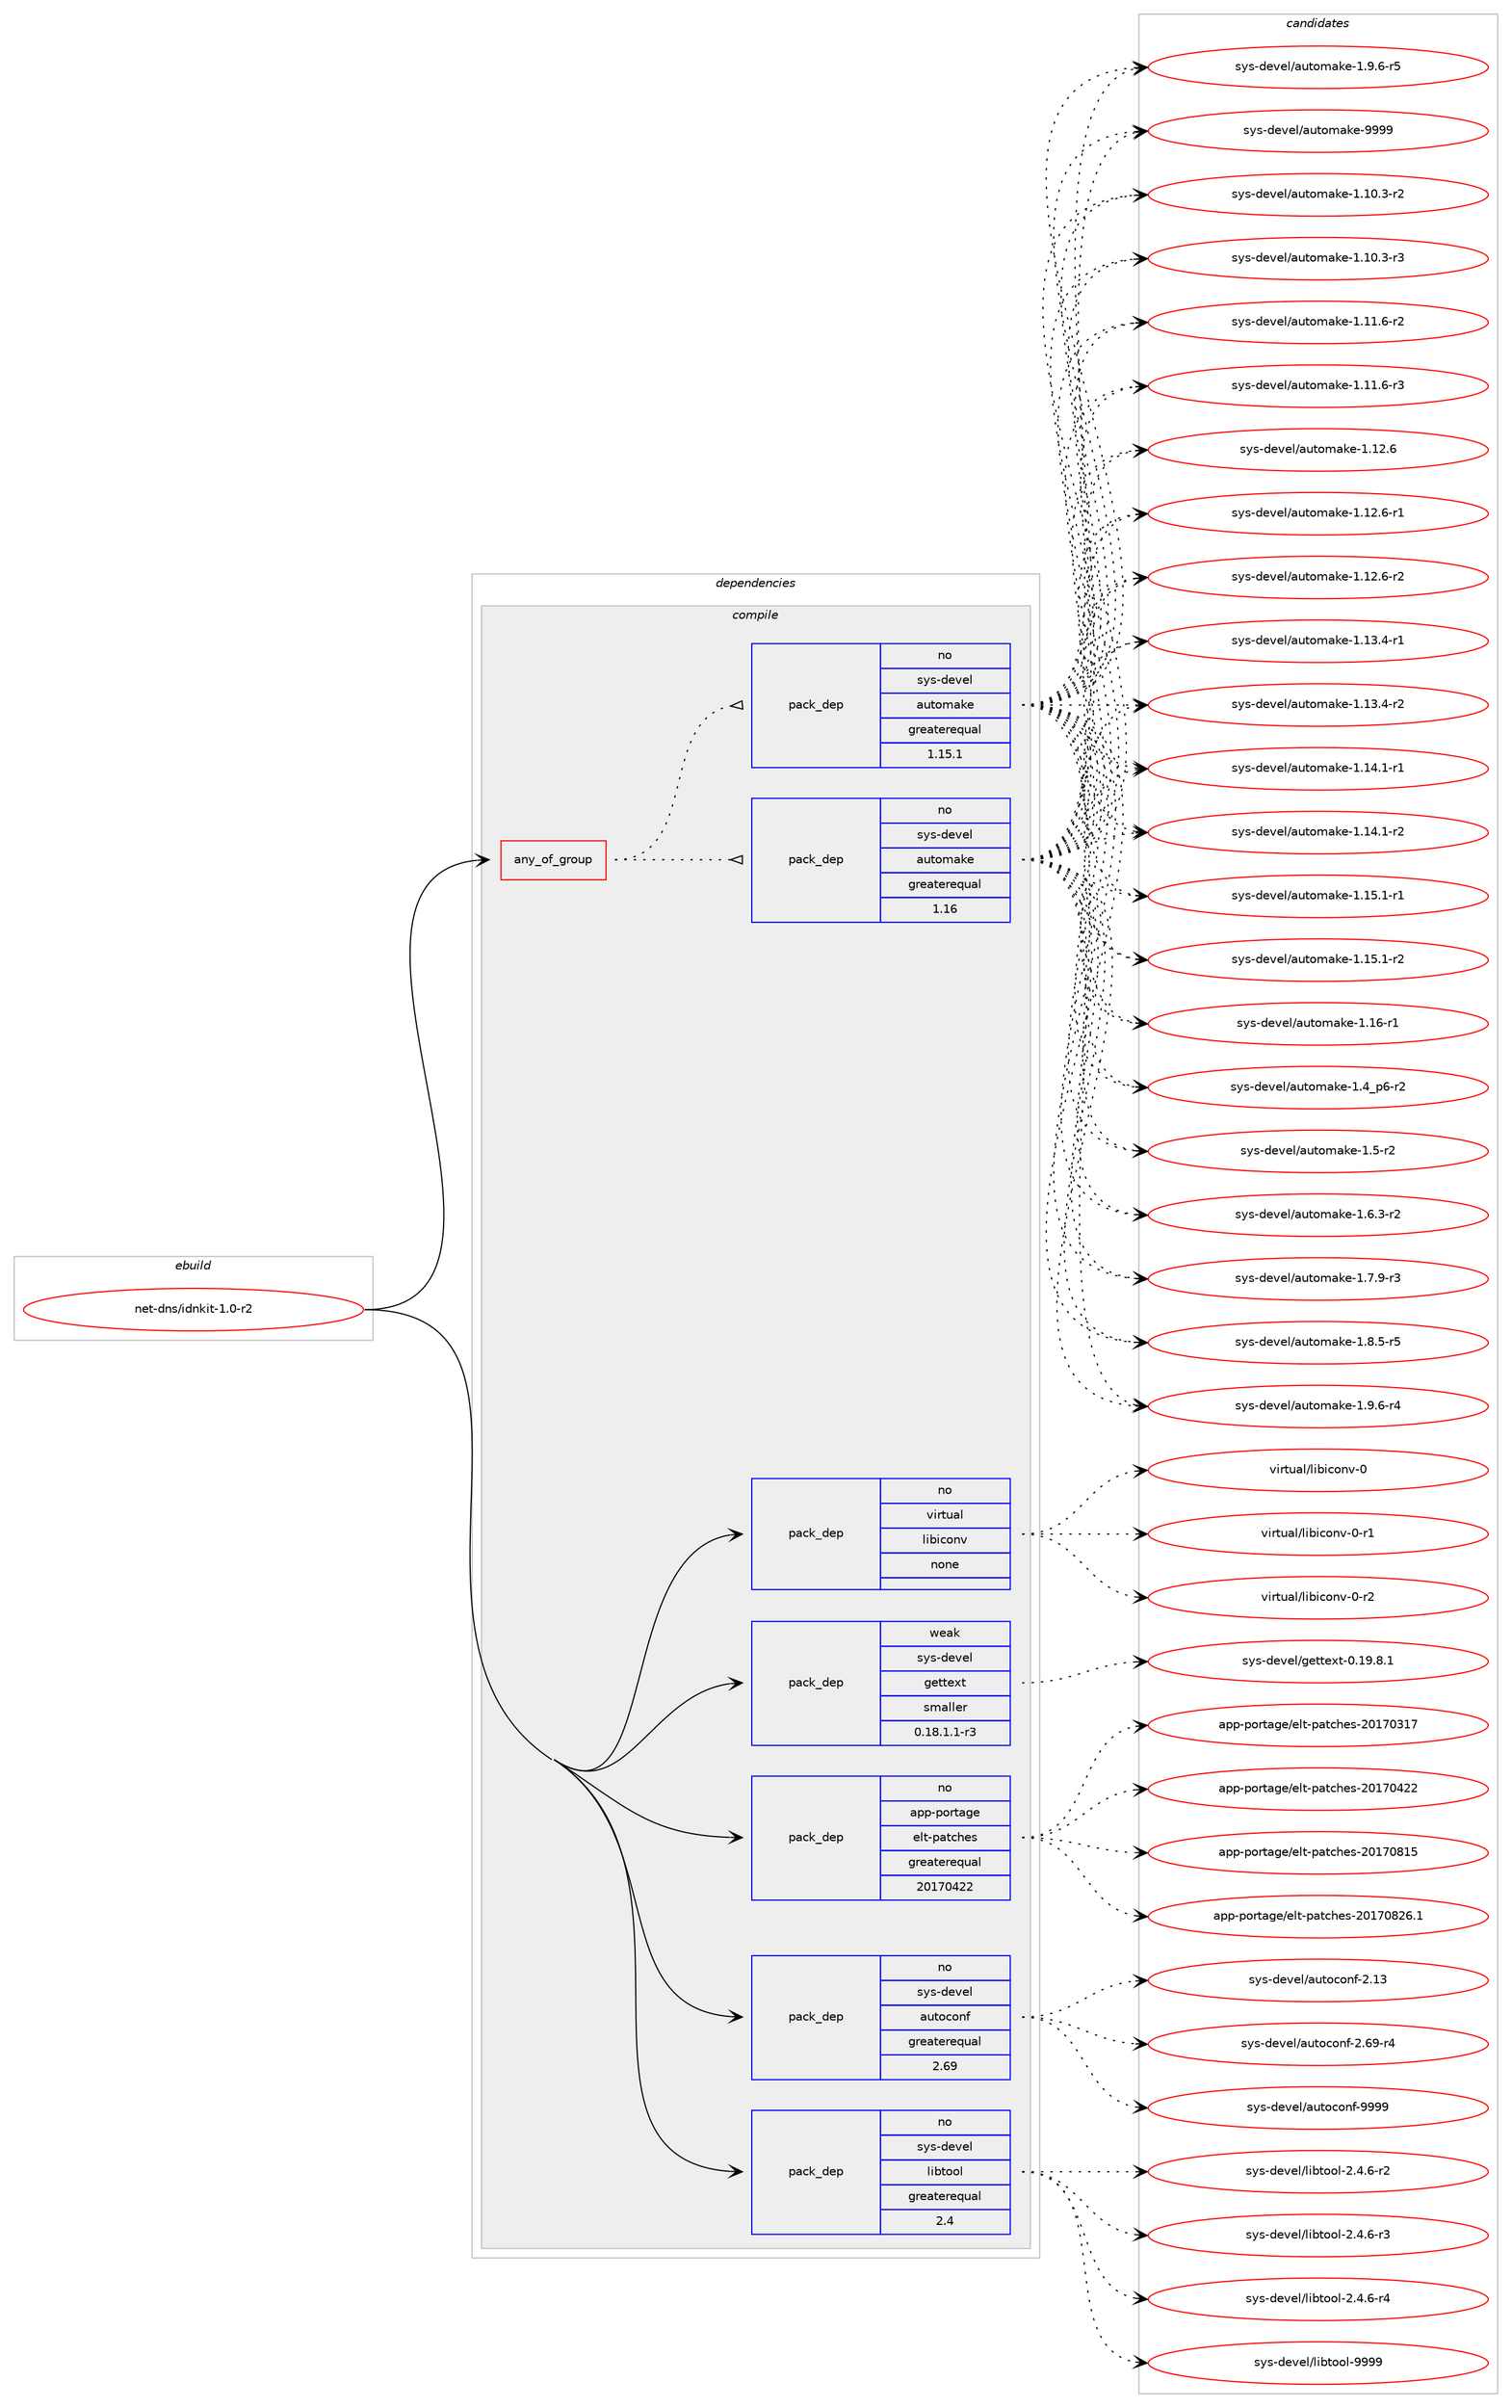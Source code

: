 digraph prolog {

# *************
# Graph options
# *************

newrank=true;
concentrate=true;
compound=true;
graph [rankdir=LR,fontname=Helvetica,fontsize=10,ranksep=1.5];#, ranksep=2.5, nodesep=0.2];
edge  [arrowhead=vee];
node  [fontname=Helvetica,fontsize=10];

# **********
# The ebuild
# **********

subgraph cluster_leftcol {
color=gray;
rank=same;
label=<<i>ebuild</i>>;
id [label="net-dns/idnkit-1.0-r2", color=red, width=4, href="../net-dns/idnkit-1.0-r2.svg"];
}

# ****************
# The dependencies
# ****************

subgraph cluster_midcol {
color=gray;
label=<<i>dependencies</i>>;
subgraph cluster_compile {
fillcolor="#eeeeee";
style=filled;
label=<<i>compile</i>>;
subgraph any4 {
dependency100 [label=<<TABLE BORDER="0" CELLBORDER="1" CELLSPACING="0" CELLPADDING="4"><TR><TD CELLPADDING="10">any_of_group</TD></TR></TABLE>>, shape=none, color=red];subgraph pack75 {
dependency101 [label=<<TABLE BORDER="0" CELLBORDER="1" CELLSPACING="0" CELLPADDING="4" WIDTH="220"><TR><TD ROWSPAN="6" CELLPADDING="30">pack_dep</TD></TR><TR><TD WIDTH="110">no</TD></TR><TR><TD>sys-devel</TD></TR><TR><TD>automake</TD></TR><TR><TD>greaterequal</TD></TR><TR><TD>1.16</TD></TR></TABLE>>, shape=none, color=blue];
}
dependency100:e -> dependency101:w [weight=20,style="dotted",arrowhead="oinv"];
subgraph pack76 {
dependency102 [label=<<TABLE BORDER="0" CELLBORDER="1" CELLSPACING="0" CELLPADDING="4" WIDTH="220"><TR><TD ROWSPAN="6" CELLPADDING="30">pack_dep</TD></TR><TR><TD WIDTH="110">no</TD></TR><TR><TD>sys-devel</TD></TR><TR><TD>automake</TD></TR><TR><TD>greaterequal</TD></TR><TR><TD>1.15.1</TD></TR></TABLE>>, shape=none, color=blue];
}
dependency100:e -> dependency102:w [weight=20,style="dotted",arrowhead="oinv"];
}
id:e -> dependency100:w [weight=20,style="solid",arrowhead="vee"];
subgraph pack77 {
dependency103 [label=<<TABLE BORDER="0" CELLBORDER="1" CELLSPACING="0" CELLPADDING="4" WIDTH="220"><TR><TD ROWSPAN="6" CELLPADDING="30">pack_dep</TD></TR><TR><TD WIDTH="110">no</TD></TR><TR><TD>app-portage</TD></TR><TR><TD>elt-patches</TD></TR><TR><TD>greaterequal</TD></TR><TR><TD>20170422</TD></TR></TABLE>>, shape=none, color=blue];
}
id:e -> dependency103:w [weight=20,style="solid",arrowhead="vee"];
subgraph pack78 {
dependency104 [label=<<TABLE BORDER="0" CELLBORDER="1" CELLSPACING="0" CELLPADDING="4" WIDTH="220"><TR><TD ROWSPAN="6" CELLPADDING="30">pack_dep</TD></TR><TR><TD WIDTH="110">no</TD></TR><TR><TD>sys-devel</TD></TR><TR><TD>autoconf</TD></TR><TR><TD>greaterequal</TD></TR><TR><TD>2.69</TD></TR></TABLE>>, shape=none, color=blue];
}
id:e -> dependency104:w [weight=20,style="solid",arrowhead="vee"];
subgraph pack79 {
dependency105 [label=<<TABLE BORDER="0" CELLBORDER="1" CELLSPACING="0" CELLPADDING="4" WIDTH="220"><TR><TD ROWSPAN="6" CELLPADDING="30">pack_dep</TD></TR><TR><TD WIDTH="110">no</TD></TR><TR><TD>sys-devel</TD></TR><TR><TD>libtool</TD></TR><TR><TD>greaterequal</TD></TR><TR><TD>2.4</TD></TR></TABLE>>, shape=none, color=blue];
}
id:e -> dependency105:w [weight=20,style="solid",arrowhead="vee"];
subgraph pack80 {
dependency106 [label=<<TABLE BORDER="0" CELLBORDER="1" CELLSPACING="0" CELLPADDING="4" WIDTH="220"><TR><TD ROWSPAN="6" CELLPADDING="30">pack_dep</TD></TR><TR><TD WIDTH="110">no</TD></TR><TR><TD>virtual</TD></TR><TR><TD>libiconv</TD></TR><TR><TD>none</TD></TR><TR><TD></TD></TR></TABLE>>, shape=none, color=blue];
}
id:e -> dependency106:w [weight=20,style="solid",arrowhead="vee"];
subgraph pack81 {
dependency107 [label=<<TABLE BORDER="0" CELLBORDER="1" CELLSPACING="0" CELLPADDING="4" WIDTH="220"><TR><TD ROWSPAN="6" CELLPADDING="30">pack_dep</TD></TR><TR><TD WIDTH="110">weak</TD></TR><TR><TD>sys-devel</TD></TR><TR><TD>gettext</TD></TR><TR><TD>smaller</TD></TR><TR><TD>0.18.1.1-r3</TD></TR></TABLE>>, shape=none, color=blue];
}
id:e -> dependency107:w [weight=20,style="solid",arrowhead="vee"];
}
subgraph cluster_compileandrun {
fillcolor="#eeeeee";
style=filled;
label=<<i>compile and run</i>>;
}
subgraph cluster_run {
fillcolor="#eeeeee";
style=filled;
label=<<i>run</i>>;
}
}

# **************
# The candidates
# **************

subgraph cluster_choices {
rank=same;
color=gray;
label=<<i>candidates</i>>;

subgraph choice75 {
color=black;
nodesep=1;
choice11512111545100101118101108479711711611110997107101454946494846514511450 [label="sys-devel/automake-1.10.3-r2", color=red, width=4,href="../sys-devel/automake-1.10.3-r2.svg"];
choice11512111545100101118101108479711711611110997107101454946494846514511451 [label="sys-devel/automake-1.10.3-r3", color=red, width=4,href="../sys-devel/automake-1.10.3-r3.svg"];
choice11512111545100101118101108479711711611110997107101454946494946544511450 [label="sys-devel/automake-1.11.6-r2", color=red, width=4,href="../sys-devel/automake-1.11.6-r2.svg"];
choice11512111545100101118101108479711711611110997107101454946494946544511451 [label="sys-devel/automake-1.11.6-r3", color=red, width=4,href="../sys-devel/automake-1.11.6-r3.svg"];
choice1151211154510010111810110847971171161111099710710145494649504654 [label="sys-devel/automake-1.12.6", color=red, width=4,href="../sys-devel/automake-1.12.6.svg"];
choice11512111545100101118101108479711711611110997107101454946495046544511449 [label="sys-devel/automake-1.12.6-r1", color=red, width=4,href="../sys-devel/automake-1.12.6-r1.svg"];
choice11512111545100101118101108479711711611110997107101454946495046544511450 [label="sys-devel/automake-1.12.6-r2", color=red, width=4,href="../sys-devel/automake-1.12.6-r2.svg"];
choice11512111545100101118101108479711711611110997107101454946495146524511449 [label="sys-devel/automake-1.13.4-r1", color=red, width=4,href="../sys-devel/automake-1.13.4-r1.svg"];
choice11512111545100101118101108479711711611110997107101454946495146524511450 [label="sys-devel/automake-1.13.4-r2", color=red, width=4,href="../sys-devel/automake-1.13.4-r2.svg"];
choice11512111545100101118101108479711711611110997107101454946495246494511449 [label="sys-devel/automake-1.14.1-r1", color=red, width=4,href="../sys-devel/automake-1.14.1-r1.svg"];
choice11512111545100101118101108479711711611110997107101454946495246494511450 [label="sys-devel/automake-1.14.1-r2", color=red, width=4,href="../sys-devel/automake-1.14.1-r2.svg"];
choice11512111545100101118101108479711711611110997107101454946495346494511449 [label="sys-devel/automake-1.15.1-r1", color=red, width=4,href="../sys-devel/automake-1.15.1-r1.svg"];
choice11512111545100101118101108479711711611110997107101454946495346494511450 [label="sys-devel/automake-1.15.1-r2", color=red, width=4,href="../sys-devel/automake-1.15.1-r2.svg"];
choice1151211154510010111810110847971171161111099710710145494649544511449 [label="sys-devel/automake-1.16-r1", color=red, width=4,href="../sys-devel/automake-1.16-r1.svg"];
choice115121115451001011181011084797117116111109971071014549465295112544511450 [label="sys-devel/automake-1.4_p6-r2", color=red, width=4,href="../sys-devel/automake-1.4_p6-r2.svg"];
choice11512111545100101118101108479711711611110997107101454946534511450 [label="sys-devel/automake-1.5-r2", color=red, width=4,href="../sys-devel/automake-1.5-r2.svg"];
choice115121115451001011181011084797117116111109971071014549465446514511450 [label="sys-devel/automake-1.6.3-r2", color=red, width=4,href="../sys-devel/automake-1.6.3-r2.svg"];
choice115121115451001011181011084797117116111109971071014549465546574511451 [label="sys-devel/automake-1.7.9-r3", color=red, width=4,href="../sys-devel/automake-1.7.9-r3.svg"];
choice115121115451001011181011084797117116111109971071014549465646534511453 [label="sys-devel/automake-1.8.5-r5", color=red, width=4,href="../sys-devel/automake-1.8.5-r5.svg"];
choice115121115451001011181011084797117116111109971071014549465746544511452 [label="sys-devel/automake-1.9.6-r4", color=red, width=4,href="../sys-devel/automake-1.9.6-r4.svg"];
choice115121115451001011181011084797117116111109971071014549465746544511453 [label="sys-devel/automake-1.9.6-r5", color=red, width=4,href="../sys-devel/automake-1.9.6-r5.svg"];
choice115121115451001011181011084797117116111109971071014557575757 [label="sys-devel/automake-9999", color=red, width=4,href="../sys-devel/automake-9999.svg"];
dependency101:e -> choice11512111545100101118101108479711711611110997107101454946494846514511450:w [style=dotted,weight="100"];
dependency101:e -> choice11512111545100101118101108479711711611110997107101454946494846514511451:w [style=dotted,weight="100"];
dependency101:e -> choice11512111545100101118101108479711711611110997107101454946494946544511450:w [style=dotted,weight="100"];
dependency101:e -> choice11512111545100101118101108479711711611110997107101454946494946544511451:w [style=dotted,weight="100"];
dependency101:e -> choice1151211154510010111810110847971171161111099710710145494649504654:w [style=dotted,weight="100"];
dependency101:e -> choice11512111545100101118101108479711711611110997107101454946495046544511449:w [style=dotted,weight="100"];
dependency101:e -> choice11512111545100101118101108479711711611110997107101454946495046544511450:w [style=dotted,weight="100"];
dependency101:e -> choice11512111545100101118101108479711711611110997107101454946495146524511449:w [style=dotted,weight="100"];
dependency101:e -> choice11512111545100101118101108479711711611110997107101454946495146524511450:w [style=dotted,weight="100"];
dependency101:e -> choice11512111545100101118101108479711711611110997107101454946495246494511449:w [style=dotted,weight="100"];
dependency101:e -> choice11512111545100101118101108479711711611110997107101454946495246494511450:w [style=dotted,weight="100"];
dependency101:e -> choice11512111545100101118101108479711711611110997107101454946495346494511449:w [style=dotted,weight="100"];
dependency101:e -> choice11512111545100101118101108479711711611110997107101454946495346494511450:w [style=dotted,weight="100"];
dependency101:e -> choice1151211154510010111810110847971171161111099710710145494649544511449:w [style=dotted,weight="100"];
dependency101:e -> choice115121115451001011181011084797117116111109971071014549465295112544511450:w [style=dotted,weight="100"];
dependency101:e -> choice11512111545100101118101108479711711611110997107101454946534511450:w [style=dotted,weight="100"];
dependency101:e -> choice115121115451001011181011084797117116111109971071014549465446514511450:w [style=dotted,weight="100"];
dependency101:e -> choice115121115451001011181011084797117116111109971071014549465546574511451:w [style=dotted,weight="100"];
dependency101:e -> choice115121115451001011181011084797117116111109971071014549465646534511453:w [style=dotted,weight="100"];
dependency101:e -> choice115121115451001011181011084797117116111109971071014549465746544511452:w [style=dotted,weight="100"];
dependency101:e -> choice115121115451001011181011084797117116111109971071014549465746544511453:w [style=dotted,weight="100"];
dependency101:e -> choice115121115451001011181011084797117116111109971071014557575757:w [style=dotted,weight="100"];
}
subgraph choice76 {
color=black;
nodesep=1;
choice11512111545100101118101108479711711611110997107101454946494846514511450 [label="sys-devel/automake-1.10.3-r2", color=red, width=4,href="../sys-devel/automake-1.10.3-r2.svg"];
choice11512111545100101118101108479711711611110997107101454946494846514511451 [label="sys-devel/automake-1.10.3-r3", color=red, width=4,href="../sys-devel/automake-1.10.3-r3.svg"];
choice11512111545100101118101108479711711611110997107101454946494946544511450 [label="sys-devel/automake-1.11.6-r2", color=red, width=4,href="../sys-devel/automake-1.11.6-r2.svg"];
choice11512111545100101118101108479711711611110997107101454946494946544511451 [label="sys-devel/automake-1.11.6-r3", color=red, width=4,href="../sys-devel/automake-1.11.6-r3.svg"];
choice1151211154510010111810110847971171161111099710710145494649504654 [label="sys-devel/automake-1.12.6", color=red, width=4,href="../sys-devel/automake-1.12.6.svg"];
choice11512111545100101118101108479711711611110997107101454946495046544511449 [label="sys-devel/automake-1.12.6-r1", color=red, width=4,href="../sys-devel/automake-1.12.6-r1.svg"];
choice11512111545100101118101108479711711611110997107101454946495046544511450 [label="sys-devel/automake-1.12.6-r2", color=red, width=4,href="../sys-devel/automake-1.12.6-r2.svg"];
choice11512111545100101118101108479711711611110997107101454946495146524511449 [label="sys-devel/automake-1.13.4-r1", color=red, width=4,href="../sys-devel/automake-1.13.4-r1.svg"];
choice11512111545100101118101108479711711611110997107101454946495146524511450 [label="sys-devel/automake-1.13.4-r2", color=red, width=4,href="../sys-devel/automake-1.13.4-r2.svg"];
choice11512111545100101118101108479711711611110997107101454946495246494511449 [label="sys-devel/automake-1.14.1-r1", color=red, width=4,href="../sys-devel/automake-1.14.1-r1.svg"];
choice11512111545100101118101108479711711611110997107101454946495246494511450 [label="sys-devel/automake-1.14.1-r2", color=red, width=4,href="../sys-devel/automake-1.14.1-r2.svg"];
choice11512111545100101118101108479711711611110997107101454946495346494511449 [label="sys-devel/automake-1.15.1-r1", color=red, width=4,href="../sys-devel/automake-1.15.1-r1.svg"];
choice11512111545100101118101108479711711611110997107101454946495346494511450 [label="sys-devel/automake-1.15.1-r2", color=red, width=4,href="../sys-devel/automake-1.15.1-r2.svg"];
choice1151211154510010111810110847971171161111099710710145494649544511449 [label="sys-devel/automake-1.16-r1", color=red, width=4,href="../sys-devel/automake-1.16-r1.svg"];
choice115121115451001011181011084797117116111109971071014549465295112544511450 [label="sys-devel/automake-1.4_p6-r2", color=red, width=4,href="../sys-devel/automake-1.4_p6-r2.svg"];
choice11512111545100101118101108479711711611110997107101454946534511450 [label="sys-devel/automake-1.5-r2", color=red, width=4,href="../sys-devel/automake-1.5-r2.svg"];
choice115121115451001011181011084797117116111109971071014549465446514511450 [label="sys-devel/automake-1.6.3-r2", color=red, width=4,href="../sys-devel/automake-1.6.3-r2.svg"];
choice115121115451001011181011084797117116111109971071014549465546574511451 [label="sys-devel/automake-1.7.9-r3", color=red, width=4,href="../sys-devel/automake-1.7.9-r3.svg"];
choice115121115451001011181011084797117116111109971071014549465646534511453 [label="sys-devel/automake-1.8.5-r5", color=red, width=4,href="../sys-devel/automake-1.8.5-r5.svg"];
choice115121115451001011181011084797117116111109971071014549465746544511452 [label="sys-devel/automake-1.9.6-r4", color=red, width=4,href="../sys-devel/automake-1.9.6-r4.svg"];
choice115121115451001011181011084797117116111109971071014549465746544511453 [label="sys-devel/automake-1.9.6-r5", color=red, width=4,href="../sys-devel/automake-1.9.6-r5.svg"];
choice115121115451001011181011084797117116111109971071014557575757 [label="sys-devel/automake-9999", color=red, width=4,href="../sys-devel/automake-9999.svg"];
dependency102:e -> choice11512111545100101118101108479711711611110997107101454946494846514511450:w [style=dotted,weight="100"];
dependency102:e -> choice11512111545100101118101108479711711611110997107101454946494846514511451:w [style=dotted,weight="100"];
dependency102:e -> choice11512111545100101118101108479711711611110997107101454946494946544511450:w [style=dotted,weight="100"];
dependency102:e -> choice11512111545100101118101108479711711611110997107101454946494946544511451:w [style=dotted,weight="100"];
dependency102:e -> choice1151211154510010111810110847971171161111099710710145494649504654:w [style=dotted,weight="100"];
dependency102:e -> choice11512111545100101118101108479711711611110997107101454946495046544511449:w [style=dotted,weight="100"];
dependency102:e -> choice11512111545100101118101108479711711611110997107101454946495046544511450:w [style=dotted,weight="100"];
dependency102:e -> choice11512111545100101118101108479711711611110997107101454946495146524511449:w [style=dotted,weight="100"];
dependency102:e -> choice11512111545100101118101108479711711611110997107101454946495146524511450:w [style=dotted,weight="100"];
dependency102:e -> choice11512111545100101118101108479711711611110997107101454946495246494511449:w [style=dotted,weight="100"];
dependency102:e -> choice11512111545100101118101108479711711611110997107101454946495246494511450:w [style=dotted,weight="100"];
dependency102:e -> choice11512111545100101118101108479711711611110997107101454946495346494511449:w [style=dotted,weight="100"];
dependency102:e -> choice11512111545100101118101108479711711611110997107101454946495346494511450:w [style=dotted,weight="100"];
dependency102:e -> choice1151211154510010111810110847971171161111099710710145494649544511449:w [style=dotted,weight="100"];
dependency102:e -> choice115121115451001011181011084797117116111109971071014549465295112544511450:w [style=dotted,weight="100"];
dependency102:e -> choice11512111545100101118101108479711711611110997107101454946534511450:w [style=dotted,weight="100"];
dependency102:e -> choice115121115451001011181011084797117116111109971071014549465446514511450:w [style=dotted,weight="100"];
dependency102:e -> choice115121115451001011181011084797117116111109971071014549465546574511451:w [style=dotted,weight="100"];
dependency102:e -> choice115121115451001011181011084797117116111109971071014549465646534511453:w [style=dotted,weight="100"];
dependency102:e -> choice115121115451001011181011084797117116111109971071014549465746544511452:w [style=dotted,weight="100"];
dependency102:e -> choice115121115451001011181011084797117116111109971071014549465746544511453:w [style=dotted,weight="100"];
dependency102:e -> choice115121115451001011181011084797117116111109971071014557575757:w [style=dotted,weight="100"];
}
subgraph choice77 {
color=black;
nodesep=1;
choice97112112451121111141169710310147101108116451129711699104101115455048495548514955 [label="app-portage/elt-patches-20170317", color=red, width=4,href="../app-portage/elt-patches-20170317.svg"];
choice97112112451121111141169710310147101108116451129711699104101115455048495548525050 [label="app-portage/elt-patches-20170422", color=red, width=4,href="../app-portage/elt-patches-20170422.svg"];
choice97112112451121111141169710310147101108116451129711699104101115455048495548564953 [label="app-portage/elt-patches-20170815", color=red, width=4,href="../app-portage/elt-patches-20170815.svg"];
choice971121124511211111411697103101471011081164511297116991041011154550484955485650544649 [label="app-portage/elt-patches-20170826.1", color=red, width=4,href="../app-portage/elt-patches-20170826.1.svg"];
dependency103:e -> choice97112112451121111141169710310147101108116451129711699104101115455048495548514955:w [style=dotted,weight="100"];
dependency103:e -> choice97112112451121111141169710310147101108116451129711699104101115455048495548525050:w [style=dotted,weight="100"];
dependency103:e -> choice97112112451121111141169710310147101108116451129711699104101115455048495548564953:w [style=dotted,weight="100"];
dependency103:e -> choice971121124511211111411697103101471011081164511297116991041011154550484955485650544649:w [style=dotted,weight="100"];
}
subgraph choice78 {
color=black;
nodesep=1;
choice115121115451001011181011084797117116111991111101024550464951 [label="sys-devel/autoconf-2.13", color=red, width=4,href="../sys-devel/autoconf-2.13.svg"];
choice1151211154510010111810110847971171161119911111010245504654574511452 [label="sys-devel/autoconf-2.69-r4", color=red, width=4,href="../sys-devel/autoconf-2.69-r4.svg"];
choice115121115451001011181011084797117116111991111101024557575757 [label="sys-devel/autoconf-9999", color=red, width=4,href="../sys-devel/autoconf-9999.svg"];
dependency104:e -> choice115121115451001011181011084797117116111991111101024550464951:w [style=dotted,weight="100"];
dependency104:e -> choice1151211154510010111810110847971171161119911111010245504654574511452:w [style=dotted,weight="100"];
dependency104:e -> choice115121115451001011181011084797117116111991111101024557575757:w [style=dotted,weight="100"];
}
subgraph choice79 {
color=black;
nodesep=1;
choice1151211154510010111810110847108105981161111111084550465246544511450 [label="sys-devel/libtool-2.4.6-r2", color=red, width=4,href="../sys-devel/libtool-2.4.6-r2.svg"];
choice1151211154510010111810110847108105981161111111084550465246544511451 [label="sys-devel/libtool-2.4.6-r3", color=red, width=4,href="../sys-devel/libtool-2.4.6-r3.svg"];
choice1151211154510010111810110847108105981161111111084550465246544511452 [label="sys-devel/libtool-2.4.6-r4", color=red, width=4,href="../sys-devel/libtool-2.4.6-r4.svg"];
choice1151211154510010111810110847108105981161111111084557575757 [label="sys-devel/libtool-9999", color=red, width=4,href="../sys-devel/libtool-9999.svg"];
dependency105:e -> choice1151211154510010111810110847108105981161111111084550465246544511450:w [style=dotted,weight="100"];
dependency105:e -> choice1151211154510010111810110847108105981161111111084550465246544511451:w [style=dotted,weight="100"];
dependency105:e -> choice1151211154510010111810110847108105981161111111084550465246544511452:w [style=dotted,weight="100"];
dependency105:e -> choice1151211154510010111810110847108105981161111111084557575757:w [style=dotted,weight="100"];
}
subgraph choice80 {
color=black;
nodesep=1;
choice118105114116117971084710810598105991111101184548 [label="virtual/libiconv-0", color=red, width=4,href="../virtual/libiconv-0.svg"];
choice1181051141161179710847108105981059911111011845484511449 [label="virtual/libiconv-0-r1", color=red, width=4,href="../virtual/libiconv-0-r1.svg"];
choice1181051141161179710847108105981059911111011845484511450 [label="virtual/libiconv-0-r2", color=red, width=4,href="../virtual/libiconv-0-r2.svg"];
dependency106:e -> choice118105114116117971084710810598105991111101184548:w [style=dotted,weight="100"];
dependency106:e -> choice1181051141161179710847108105981059911111011845484511449:w [style=dotted,weight="100"];
dependency106:e -> choice1181051141161179710847108105981059911111011845484511450:w [style=dotted,weight="100"];
}
subgraph choice81 {
color=black;
nodesep=1;
choice1151211154510010111810110847103101116116101120116454846495746564649 [label="sys-devel/gettext-0.19.8.1", color=red, width=4,href="../sys-devel/gettext-0.19.8.1.svg"];
dependency107:e -> choice1151211154510010111810110847103101116116101120116454846495746564649:w [style=dotted,weight="100"];
}
}

}
